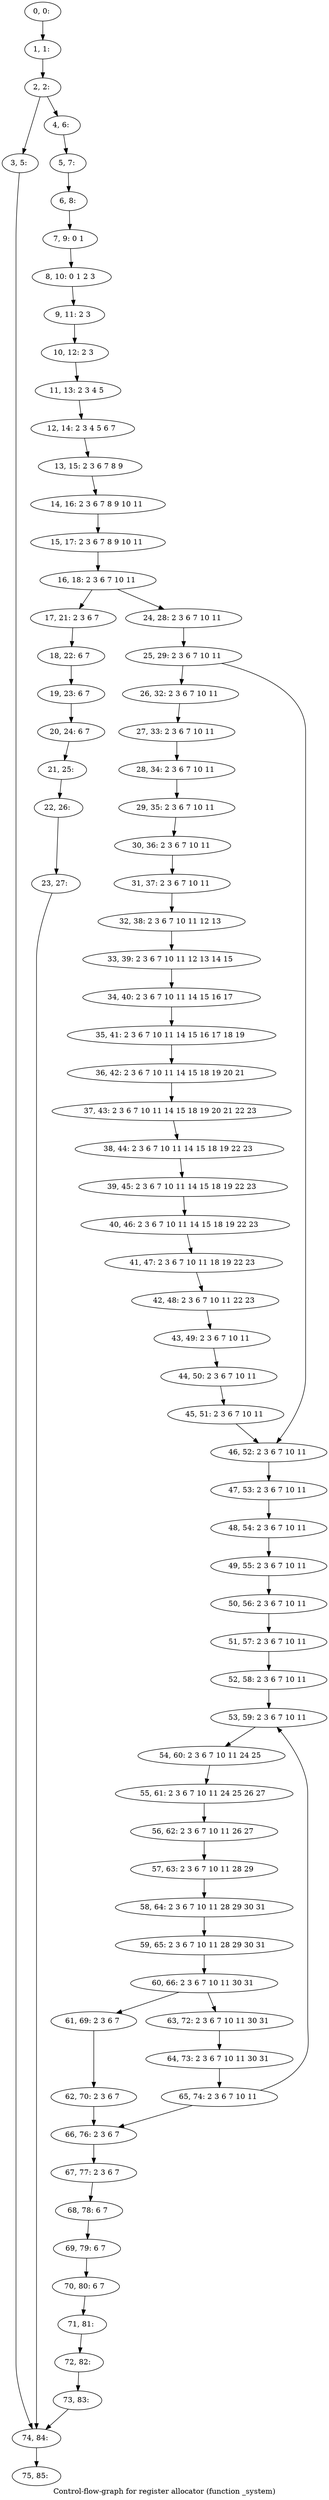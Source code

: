 digraph G {
graph [label="Control-flow-graph for register allocator (function _system)"]
0[label="0, 0: "];
1[label="1, 1: "];
2[label="2, 2: "];
3[label="3, 5: "];
4[label="4, 6: "];
5[label="5, 7: "];
6[label="6, 8: "];
7[label="7, 9: 0 1 "];
8[label="8, 10: 0 1 2 3 "];
9[label="9, 11: 2 3 "];
10[label="10, 12: 2 3 "];
11[label="11, 13: 2 3 4 5 "];
12[label="12, 14: 2 3 4 5 6 7 "];
13[label="13, 15: 2 3 6 7 8 9 "];
14[label="14, 16: 2 3 6 7 8 9 10 11 "];
15[label="15, 17: 2 3 6 7 8 9 10 11 "];
16[label="16, 18: 2 3 6 7 10 11 "];
17[label="17, 21: 2 3 6 7 "];
18[label="18, 22: 6 7 "];
19[label="19, 23: 6 7 "];
20[label="20, 24: 6 7 "];
21[label="21, 25: "];
22[label="22, 26: "];
23[label="23, 27: "];
24[label="24, 28: 2 3 6 7 10 11 "];
25[label="25, 29: 2 3 6 7 10 11 "];
26[label="26, 32: 2 3 6 7 10 11 "];
27[label="27, 33: 2 3 6 7 10 11 "];
28[label="28, 34: 2 3 6 7 10 11 "];
29[label="29, 35: 2 3 6 7 10 11 "];
30[label="30, 36: 2 3 6 7 10 11 "];
31[label="31, 37: 2 3 6 7 10 11 "];
32[label="32, 38: 2 3 6 7 10 11 12 13 "];
33[label="33, 39: 2 3 6 7 10 11 12 13 14 15 "];
34[label="34, 40: 2 3 6 7 10 11 14 15 16 17 "];
35[label="35, 41: 2 3 6 7 10 11 14 15 16 17 18 19 "];
36[label="36, 42: 2 3 6 7 10 11 14 15 18 19 20 21 "];
37[label="37, 43: 2 3 6 7 10 11 14 15 18 19 20 21 22 23 "];
38[label="38, 44: 2 3 6 7 10 11 14 15 18 19 22 23 "];
39[label="39, 45: 2 3 6 7 10 11 14 15 18 19 22 23 "];
40[label="40, 46: 2 3 6 7 10 11 14 15 18 19 22 23 "];
41[label="41, 47: 2 3 6 7 10 11 18 19 22 23 "];
42[label="42, 48: 2 3 6 7 10 11 22 23 "];
43[label="43, 49: 2 3 6 7 10 11 "];
44[label="44, 50: 2 3 6 7 10 11 "];
45[label="45, 51: 2 3 6 7 10 11 "];
46[label="46, 52: 2 3 6 7 10 11 "];
47[label="47, 53: 2 3 6 7 10 11 "];
48[label="48, 54: 2 3 6 7 10 11 "];
49[label="49, 55: 2 3 6 7 10 11 "];
50[label="50, 56: 2 3 6 7 10 11 "];
51[label="51, 57: 2 3 6 7 10 11 "];
52[label="52, 58: 2 3 6 7 10 11 "];
53[label="53, 59: 2 3 6 7 10 11 "];
54[label="54, 60: 2 3 6 7 10 11 24 25 "];
55[label="55, 61: 2 3 6 7 10 11 24 25 26 27 "];
56[label="56, 62: 2 3 6 7 10 11 26 27 "];
57[label="57, 63: 2 3 6 7 10 11 28 29 "];
58[label="58, 64: 2 3 6 7 10 11 28 29 30 31 "];
59[label="59, 65: 2 3 6 7 10 11 28 29 30 31 "];
60[label="60, 66: 2 3 6 7 10 11 30 31 "];
61[label="61, 69: 2 3 6 7 "];
62[label="62, 70: 2 3 6 7 "];
63[label="63, 72: 2 3 6 7 10 11 30 31 "];
64[label="64, 73: 2 3 6 7 10 11 30 31 "];
65[label="65, 74: 2 3 6 7 10 11 "];
66[label="66, 76: 2 3 6 7 "];
67[label="67, 77: 2 3 6 7 "];
68[label="68, 78: 6 7 "];
69[label="69, 79: 6 7 "];
70[label="70, 80: 6 7 "];
71[label="71, 81: "];
72[label="72, 82: "];
73[label="73, 83: "];
74[label="74, 84: "];
75[label="75, 85: "];
0->1 ;
1->2 ;
2->3 ;
2->4 ;
3->74 ;
4->5 ;
5->6 ;
6->7 ;
7->8 ;
8->9 ;
9->10 ;
10->11 ;
11->12 ;
12->13 ;
13->14 ;
14->15 ;
15->16 ;
16->17 ;
16->24 ;
17->18 ;
18->19 ;
19->20 ;
20->21 ;
21->22 ;
22->23 ;
23->74 ;
24->25 ;
25->26 ;
25->46 ;
26->27 ;
27->28 ;
28->29 ;
29->30 ;
30->31 ;
31->32 ;
32->33 ;
33->34 ;
34->35 ;
35->36 ;
36->37 ;
37->38 ;
38->39 ;
39->40 ;
40->41 ;
41->42 ;
42->43 ;
43->44 ;
44->45 ;
45->46 ;
46->47 ;
47->48 ;
48->49 ;
49->50 ;
50->51 ;
51->52 ;
52->53 ;
53->54 ;
54->55 ;
55->56 ;
56->57 ;
57->58 ;
58->59 ;
59->60 ;
60->61 ;
60->63 ;
61->62 ;
62->66 ;
63->64 ;
64->65 ;
65->66 ;
65->53 ;
66->67 ;
67->68 ;
68->69 ;
69->70 ;
70->71 ;
71->72 ;
72->73 ;
73->74 ;
74->75 ;
}
